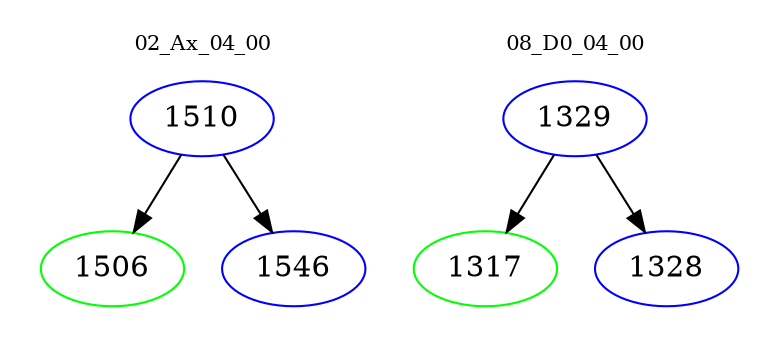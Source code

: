 digraph{
subgraph cluster_0 {
color = white
label = "02_Ax_04_00";
fontsize=10;
T0_1510 [label="1510", color="blue"]
T0_1510 -> T0_1506 [color="black"]
T0_1506 [label="1506", color="green"]
T0_1510 -> T0_1546 [color="black"]
T0_1546 [label="1546", color="blue"]
}
subgraph cluster_1 {
color = white
label = "08_D0_04_00";
fontsize=10;
T1_1329 [label="1329", color="blue"]
T1_1329 -> T1_1317 [color="black"]
T1_1317 [label="1317", color="green"]
T1_1329 -> T1_1328 [color="black"]
T1_1328 [label="1328", color="blue"]
}
}
